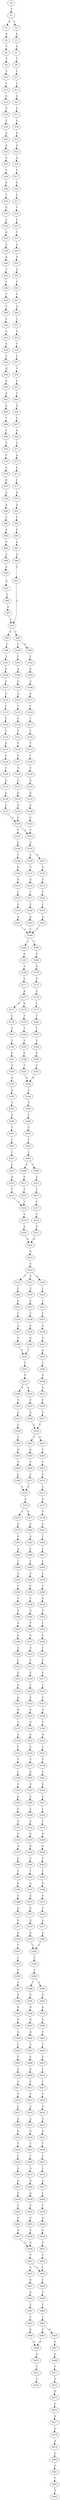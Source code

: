 strict digraph  {
	S0 -> S1 [ label = T ];
	S1 -> S2 [ label = G ];
	S1 -> S3 [ label = C ];
	S2 -> S4 [ label = A ];
	S3 -> S5 [ label = A ];
	S4 -> S6 [ label = C ];
	S5 -> S7 [ label = G ];
	S6 -> S8 [ label = T ];
	S7 -> S9 [ label = T ];
	S8 -> S10 [ label = C ];
	S9 -> S11 [ label = C ];
	S10 -> S12 [ label = T ];
	S11 -> S13 [ label = G ];
	S12 -> S14 [ label = A ];
	S13 -> S15 [ label = A ];
	S14 -> S16 [ label = G ];
	S15 -> S17 [ label = G ];
	S16 -> S18 [ label = T ];
	S17 -> S19 [ label = C ];
	S18 -> S20 [ label = A ];
	S19 -> S21 [ label = A ];
	S20 -> S22 [ label = G ];
	S21 -> S23 [ label = G ];
	S22 -> S24 [ label = A ];
	S23 -> S25 [ label = A ];
	S24 -> S26 [ label = C ];
	S25 -> S27 [ label = C ];
	S26 -> S28 [ label = G ];
	S27 -> S29 [ label = G ];
	S28 -> S30 [ label = T ];
	S29 -> S31 [ label = G ];
	S30 -> S32 [ label = G ];
	S31 -> S33 [ label = C ];
	S32 -> S34 [ label = G ];
	S33 -> S35 [ label = G ];
	S34 -> S36 [ label = G ];
	S35 -> S37 [ label = T ];
	S36 -> S38 [ label = G ];
	S37 -> S39 [ label = G ];
	S38 -> S40 [ label = G ];
	S39 -> S41 [ label = G ];
	S40 -> S42 [ label = T ];
	S41 -> S43 [ label = A ];
	S42 -> S44 [ label = C ];
	S43 -> S45 [ label = C ];
	S44 -> S46 [ label = C ];
	S45 -> S47 [ label = A ];
	S46 -> S48 [ label = T ];
	S47 -> S49 [ label = A ];
	S48 -> S50 [ label = C ];
	S49 -> S51 [ label = T ];
	S50 -> S52 [ label = G ];
	S51 -> S53 [ label = A ];
	S52 -> S54 [ label = A ];
	S53 -> S55 [ label = T ];
	S54 -> S56 [ label = T ];
	S55 -> S57 [ label = C ];
	S56 -> S58 [ label = G ];
	S57 -> S59 [ label = T ];
	S58 -> S60 [ label = G ];
	S59 -> S61 [ label = C ];
	S60 -> S62 [ label = G ];
	S61 -> S63 [ label = C ];
	S62 -> S64 [ label = C ];
	S63 -> S65 [ label = G ];
	S64 -> S66 [ label = T ];
	S65 -> S67 [ label = G ];
	S66 -> S68 [ label = C ];
	S67 -> S69 [ label = A ];
	S68 -> S70 [ label = C ];
	S69 -> S71 [ label = G ];
	S70 -> S72 [ label = C ];
	S71 -> S73 [ label = A ];
	S72 -> S74 [ label = G ];
	S73 -> S75 [ label = G ];
	S74 -> S76 [ label = G ];
	S75 -> S77 [ label = C ];
	S76 -> S78 [ label = A ];
	S77 -> S79 [ label = G ];
	S78 -> S80 [ label = A ];
	S79 -> S81 [ label = A ];
	S80 -> S82 [ label = C ];
	S81 -> S83 [ label = C ];
	S82 -> S84 [ label = A ];
	S83 -> S85 [ label = G ];
	S84 -> S86 [ label = G ];
	S85 -> S87 [ label = A ];
	S86 -> S88 [ label = C ];
	S87 -> S89 [ label = G ];
	S88 -> S90 [ label = G ];
	S89 -> S91 [ label = G ];
	S90 -> S92 [ label = A ];
	S91 -> S93 [ label = T ];
	S92 -> S94 [ label = G ];
	S93 -> S95 [ label = C ];
	S93 -> S96 [ label = T ];
	S94 -> S97 [ label = G ];
	S95 -> S98 [ label = C ];
	S96 -> S99 [ label = G ];
	S96 -> S100 [ label = C ];
	S97 -> S93 [ label = T ];
	S98 -> S101 [ label = T ];
	S99 -> S102 [ label = T ];
	S100 -> S103 [ label = T ];
	S101 -> S104 [ label = A ];
	S102 -> S105 [ label = G ];
	S103 -> S106 [ label = A ];
	S104 -> S107 [ label = A ];
	S105 -> S108 [ label = G ];
	S106 -> S109 [ label = G ];
	S107 -> S110 [ label = G ];
	S108 -> S111 [ label = G ];
	S109 -> S112 [ label = G ];
	S110 -> S113 [ label = C ];
	S111 -> S114 [ label = T ];
	S112 -> S115 [ label = T ];
	S113 -> S116 [ label = G ];
	S114 -> S117 [ label = T ];
	S115 -> S118 [ label = C ];
	S116 -> S119 [ label = T ];
	S117 -> S120 [ label = C ];
	S118 -> S121 [ label = C ];
	S119 -> S122 [ label = G ];
	S120 -> S123 [ label = T ];
	S121 -> S124 [ label = T ];
	S122 -> S125 [ label = G ];
	S123 -> S126 [ label = T ];
	S124 -> S127 [ label = G ];
	S125 -> S128 [ label = T ];
	S126 -> S129 [ label = T ];
	S127 -> S130 [ label = T ];
	S128 -> S131 [ label = G ];
	S129 -> S132 [ label = G ];
	S130 -> S133 [ label = G ];
	S131 -> S134 [ label = G ];
	S132 -> S135 [ label = G ];
	S133 -> S136 [ label = G ];
	S134 -> S137 [ label = A ];
	S135 -> S138 [ label = A ];
	S136 -> S139 [ label = A ];
	S137 -> S140 [ label = C ];
	S138 -> S141 [ label = C ];
	S139 -> S140 [ label = C ];
	S140 -> S142 [ label = C ];
	S140 -> S143 [ label = G ];
	S141 -> S143 [ label = G ];
	S142 -> S144 [ label = C ];
	S143 -> S145 [ label = G ];
	S144 -> S146 [ label = T ];
	S145 -> S147 [ label = A ];
	S145 -> S148 [ label = C ];
	S146 -> S149 [ label = G ];
	S147 -> S150 [ label = G ];
	S148 -> S151 [ label = G ];
	S149 -> S152 [ label = G ];
	S150 -> S153 [ label = G ];
	S151 -> S154 [ label = G ];
	S152 -> S155 [ label = T ];
	S153 -> S156 [ label = T ];
	S154 -> S157 [ label = T ];
	S155 -> S158 [ label = C ];
	S156 -> S159 [ label = C ];
	S157 -> S160 [ label = C ];
	S158 -> S161 [ label = A ];
	S159 -> S162 [ label = A ];
	S160 -> S163 [ label = A ];
	S161 -> S164 [ label = C ];
	S162 -> S164 [ label = C ];
	S163 -> S164 [ label = C ];
	S164 -> S165 [ label = T ];
	S164 -> S166 [ label = C ];
	S165 -> S167 [ label = A ];
	S166 -> S168 [ label = A ];
	S167 -> S169 [ label = A ];
	S168 -> S170 [ label = A ];
	S169 -> S171 [ label = G ];
	S170 -> S172 [ label = G ];
	S171 -> S173 [ label = A ];
	S172 -> S174 [ label = A ];
	S173 -> S175 [ label = A ];
	S173 -> S176 [ label = G ];
	S174 -> S177 [ label = C ];
	S175 -> S178 [ label = C ];
	S176 -> S179 [ label = T ];
	S177 -> S180 [ label = T ];
	S178 -> S181 [ label = T ];
	S179 -> S182 [ label = T ];
	S180 -> S183 [ label = T ];
	S181 -> S184 [ label = T ];
	S182 -> S185 [ label = T ];
	S183 -> S186 [ label = T ];
	S184 -> S187 [ label = C ];
	S185 -> S188 [ label = G ];
	S186 -> S189 [ label = G ];
	S187 -> S190 [ label = T ];
	S188 -> S191 [ label = T ];
	S189 -> S192 [ label = T ];
	S190 -> S193 [ label = G ];
	S191 -> S194 [ label = G ];
	S192 -> S194 [ label = G ];
	S193 -> S195 [ label = G ];
	S194 -> S196 [ label = G ];
	S195 -> S197 [ label = T ];
	S196 -> S198 [ label = T ];
	S197 -> S199 [ label = A ];
	S198 -> S200 [ label = A ];
	S199 -> S201 [ label = T ];
	S200 -> S202 [ label = C ];
	S201 -> S203 [ label = T ];
	S202 -> S204 [ label = T ];
	S203 -> S205 [ label = C ];
	S204 -> S206 [ label = C ];
	S205 -> S207 [ label = C ];
	S206 -> S208 [ label = C ];
	S206 -> S209 [ label = T ];
	S207 -> S210 [ label = G ];
	S208 -> S211 [ label = G ];
	S209 -> S212 [ label = G ];
	S210 -> S213 [ label = T ];
	S211 -> S214 [ label = T ];
	S212 -> S215 [ label = T ];
	S213 -> S216 [ label = C ];
	S214 -> S216 [ label = C ];
	S215 -> S217 [ label = C ];
	S216 -> S218 [ label = C ];
	S217 -> S219 [ label = C ];
	S218 -> S220 [ label = A ];
	S219 -> S221 [ label = A ];
	S220 -> S222 [ label = G ];
	S221 -> S222 [ label = G ];
	S222 -> S223 [ label = A ];
	S223 -> S224 [ label = G ];
	S224 -> S225 [ label = T ];
	S224 -> S226 [ label = G ];
	S224 -> S227 [ label = A ];
	S225 -> S228 [ label = C ];
	S226 -> S229 [ label = C ];
	S227 -> S230 [ label = C ];
	S228 -> S231 [ label = C ];
	S229 -> S232 [ label = C ];
	S230 -> S233 [ label = C ];
	S231 -> S234 [ label = C ];
	S232 -> S235 [ label = C ];
	S233 -> S236 [ label = C ];
	S234 -> S237 [ label = A ];
	S235 -> S238 [ label = A ];
	S236 -> S239 [ label = A ];
	S237 -> S240 [ label = G ];
	S238 -> S241 [ label = G ];
	S239 -> S242 [ label = G ];
	S240 -> S243 [ label = T ];
	S241 -> S244 [ label = G ];
	S242 -> S243 [ label = T ];
	S243 -> S245 [ label = C ];
	S244 -> S246 [ label = C ];
	S245 -> S247 [ label = G ];
	S246 -> S248 [ label = G ];
	S247 -> S249 [ label = G ];
	S247 -> S250 [ label = A ];
	S248 -> S251 [ label = A ];
	S249 -> S252 [ label = T ];
	S250 -> S253 [ label = C ];
	S251 -> S254 [ label = C ];
	S252 -> S255 [ label = G ];
	S253 -> S256 [ label = A ];
	S254 -> S257 [ label = A ];
	S255 -> S258 [ label = C ];
	S256 -> S259 [ label = C ];
	S257 -> S259 [ label = C ];
	S258 -> S260 [ label = T ];
	S259 -> S261 [ label = G ];
	S259 -> S262 [ label = T ];
	S260 -> S263 [ label = G ];
	S261 -> S264 [ label = T ];
	S262 -> S265 [ label = G ];
	S263 -> S266 [ label = T ];
	S264 -> S267 [ label = C ];
	S265 -> S268 [ label = T ];
	S266 -> S269 [ label = C ];
	S267 -> S270 [ label = C ];
	S268 -> S271 [ label = C ];
	S269 -> S272 [ label = C ];
	S270 -> S273 [ label = C ];
	S271 -> S272 [ label = C ];
	S272 -> S274 [ label = C ];
	S273 -> S275 [ label = G ];
	S274 -> S276 [ label = C ];
	S274 -> S277 [ label = G ];
	S275 -> S278 [ label = G ];
	S276 -> S279 [ label = A ];
	S277 -> S280 [ label = A ];
	S278 -> S281 [ label = G ];
	S279 -> S282 [ label = G ];
	S280 -> S283 [ label = G ];
	S281 -> S284 [ label = T ];
	S282 -> S285 [ label = A ];
	S283 -> S286 [ label = C ];
	S284 -> S287 [ label = C ];
	S285 -> S288 [ label = C ];
	S286 -> S289 [ label = T ];
	S287 -> S290 [ label = C ];
	S288 -> S291 [ label = G ];
	S289 -> S292 [ label = A ];
	S290 -> S293 [ label = C ];
	S291 -> S294 [ label = T ];
	S292 -> S295 [ label = C ];
	S293 -> S296 [ label = C ];
	S294 -> S297 [ label = C ];
	S295 -> S298 [ label = C ];
	S296 -> S299 [ label = A ];
	S297 -> S300 [ label = T ];
	S298 -> S301 [ label = G ];
	S299 -> S302 [ label = G ];
	S300 -> S303 [ label = G ];
	S301 -> S304 [ label = T ];
	S302 -> S305 [ label = C ];
	S303 -> S306 [ label = A ];
	S304 -> S307 [ label = G ];
	S305 -> S308 [ label = G ];
	S306 -> S309 [ label = C ];
	S307 -> S310 [ label = A ];
	S308 -> S311 [ label = C ];
	S309 -> S312 [ label = C ];
	S310 -> S313 [ label = C ];
	S311 -> S314 [ label = C ];
	S312 -> S315 [ label = G ];
	S313 -> S316 [ label = C ];
	S314 -> S317 [ label = A ];
	S315 -> S318 [ label = G ];
	S316 -> S319 [ label = T ];
	S317 -> S320 [ label = C ];
	S318 -> S321 [ label = G ];
	S319 -> S322 [ label = A ];
	S320 -> S323 [ label = A ];
	S321 -> S324 [ label = G ];
	S322 -> S325 [ label = A ];
	S323 -> S326 [ label = A ];
	S324 -> S327 [ label = A ];
	S325 -> S328 [ label = G ];
	S326 -> S329 [ label = C ];
	S327 -> S330 [ label = A ];
	S328 -> S331 [ label = G ];
	S329 -> S332 [ label = A ];
	S330 -> S333 [ label = C ];
	S331 -> S334 [ label = C ];
	S332 -> S335 [ label = C ];
	S333 -> S336 [ label = T ];
	S334 -> S337 [ label = T ];
	S335 -> S338 [ label = C ];
	S336 -> S339 [ label = C ];
	S337 -> S340 [ label = G ];
	S338 -> S341 [ label = G ];
	S339 -> S342 [ label = C ];
	S340 -> S343 [ label = A ];
	S341 -> S344 [ label = G ];
	S342 -> S345 [ label = A ];
	S343 -> S346 [ label = C ];
	S344 -> S347 [ label = G ];
	S345 -> S348 [ label = T ];
	S346 -> S349 [ label = C ];
	S347 -> S350 [ label = C ];
	S348 -> S351 [ label = G ];
	S349 -> S352 [ label = G ];
	S350 -> S353 [ label = T ];
	S351 -> S354 [ label = T ];
	S352 -> S355 [ label = G ];
	S353 -> S356 [ label = A ];
	S354 -> S357 [ label = G ];
	S355 -> S358 [ label = G ];
	S356 -> S359 [ label = G ];
	S357 -> S360 [ label = C ];
	S358 -> S361 [ label = C ];
	S359 -> S362 [ label = C ];
	S360 -> S363 [ label = C ];
	S361 -> S364 [ label = T ];
	S362 -> S365 [ label = C ];
	S363 -> S366 [ label = A ];
	S364 -> S367 [ label = A ];
	S365 -> S368 [ label = A ];
	S366 -> S369 [ label = C ];
	S367 -> S370 [ label = A ];
	S368 -> S371 [ label = A ];
	S369 -> S372 [ label = G ];
	S370 -> S373 [ label = G ];
	S371 -> S374 [ label = G ];
	S372 -> S375 [ label = G ];
	S373 -> S376 [ label = G ];
	S374 -> S377 [ label = G ];
	S375 -> S378 [ label = G ];
	S376 -> S379 [ label = G ];
	S377 -> S380 [ label = G ];
	S378 -> S381 [ label = T ];
	S379 -> S382 [ label = C ];
	S380 -> S382 [ label = C ];
	S381 -> S383 [ label = C ];
	S382 -> S384 [ label = C ];
	S383 -> S385 [ label = C ];
	S384 -> S386 [ label = C ];
	S385 -> S387 [ label = C ];
	S386 -> S388 [ label = T ];
	S386 -> S389 [ label = A ];
	S387 -> S390 [ label = G ];
	S388 -> S391 [ label = G ];
	S389 -> S392 [ label = G ];
	S390 -> S393 [ label = G ];
	S391 -> S394 [ label = G ];
	S392 -> S395 [ label = G ];
	S393 -> S396 [ label = G ];
	S394 -> S397 [ label = G ];
	S395 -> S398 [ label = A ];
	S396 -> S399 [ label = G ];
	S397 -> S400 [ label = G ];
	S398 -> S401 [ label = G ];
	S399 -> S402 [ label = C ];
	S400 -> S403 [ label = A ];
	S401 -> S404 [ label = C ];
	S402 -> S405 [ label = C ];
	S403 -> S406 [ label = C ];
	S404 -> S407 [ label = A ];
	S405 -> S408 [ label = C ];
	S406 -> S409 [ label = C ];
	S407 -> S410 [ label = C ];
	S408 -> S411 [ label = T ];
	S409 -> S412 [ label = C ];
	S410 -> S413 [ label = C ];
	S411 -> S414 [ label = C ];
	S412 -> S415 [ label = C ];
	S413 -> S416 [ label = C ];
	S414 -> S417 [ label = C ];
	S415 -> S418 [ label = A ];
	S416 -> S419 [ label = A ];
	S417 -> S420 [ label = G ];
	S418 -> S421 [ label = A ];
	S419 -> S422 [ label = A ];
	S420 -> S423 [ label = G ];
	S421 -> S424 [ label = G ];
	S422 -> S425 [ label = A ];
	S423 -> S426 [ label = T ];
	S424 -> S427 [ label = T ];
	S425 -> S428 [ label = T ];
	S426 -> S429 [ label = C ];
	S427 -> S430 [ label = T ];
	S428 -> S431 [ label = T ];
	S429 -> S432 [ label = A ];
	S430 -> S433 [ label = G ];
	S431 -> S434 [ label = C ];
	S432 -> S435 [ label = G ];
	S433 -> S436 [ label = G ];
	S434 -> S437 [ label = G ];
	S435 -> S438 [ label = A ];
	S436 -> S439 [ label = A ];
	S437 -> S440 [ label = C ];
	S438 -> S441 [ label = C ];
	S439 -> S442 [ label = C ];
	S440 -> S443 [ label = C ];
	S441 -> S444 [ label = G ];
	S442 -> S445 [ label = G ];
	S443 -> S446 [ label = G ];
	S444 -> S447 [ label = A ];
	S445 -> S448 [ label = A ];
	S446 -> S449 [ label = A ];
	S447 -> S450 [ label = G ];
	S448 -> S450 [ label = G ];
	S449 -> S451 [ label = G ];
	S450 -> S452 [ label = T ];
	S451 -> S453 [ label = T ];
	S452 -> S454 [ label = C ];
	S452 -> S455 [ label = A ];
	S453 -> S454 [ label = C ];
	S454 -> S456 [ label = G ];
	S455 -> S457 [ label = G ];
	S456 -> S458 [ label = G ];
	S457 -> S459 [ label = G ];
	S458 -> S460 [ label = T ];
	S459 -> S461 [ label = T ];
	S460 -> S462 [ label = C ];
	S461 -> S463 [ label = C ];
	S462 -> S464 [ label = A ];
	S462 -> S465 [ label = G ];
	S463 -> S466 [ label = G ];
	S464 -> S467 [ label = A ];
	S465 -> S468 [ label = A ];
	S466 -> S468 [ label = A ];
	S467 -> S469 [ label = G ];
	S468 -> S470 [ label = G ];
	S469 -> S471 [ label = T ];
	S470 -> S472 [ label = T ];
	S471 -> S473 [ label = A ];
	S472 -> S474 [ label = A ];
	S473 -> S475 [ label = G ];
	S475 -> S476 [ label = G ];
	S476 -> S477 [ label = A ];
	S477 -> S478 [ label = G ];
	S478 -> S479 [ label = A ];
	S479 -> S480 [ label = G ];
	S480 -> S481 [ label = G ];
	S481 -> S482 [ label = T ];
	S482 -> S483 [ label = A ];
}
